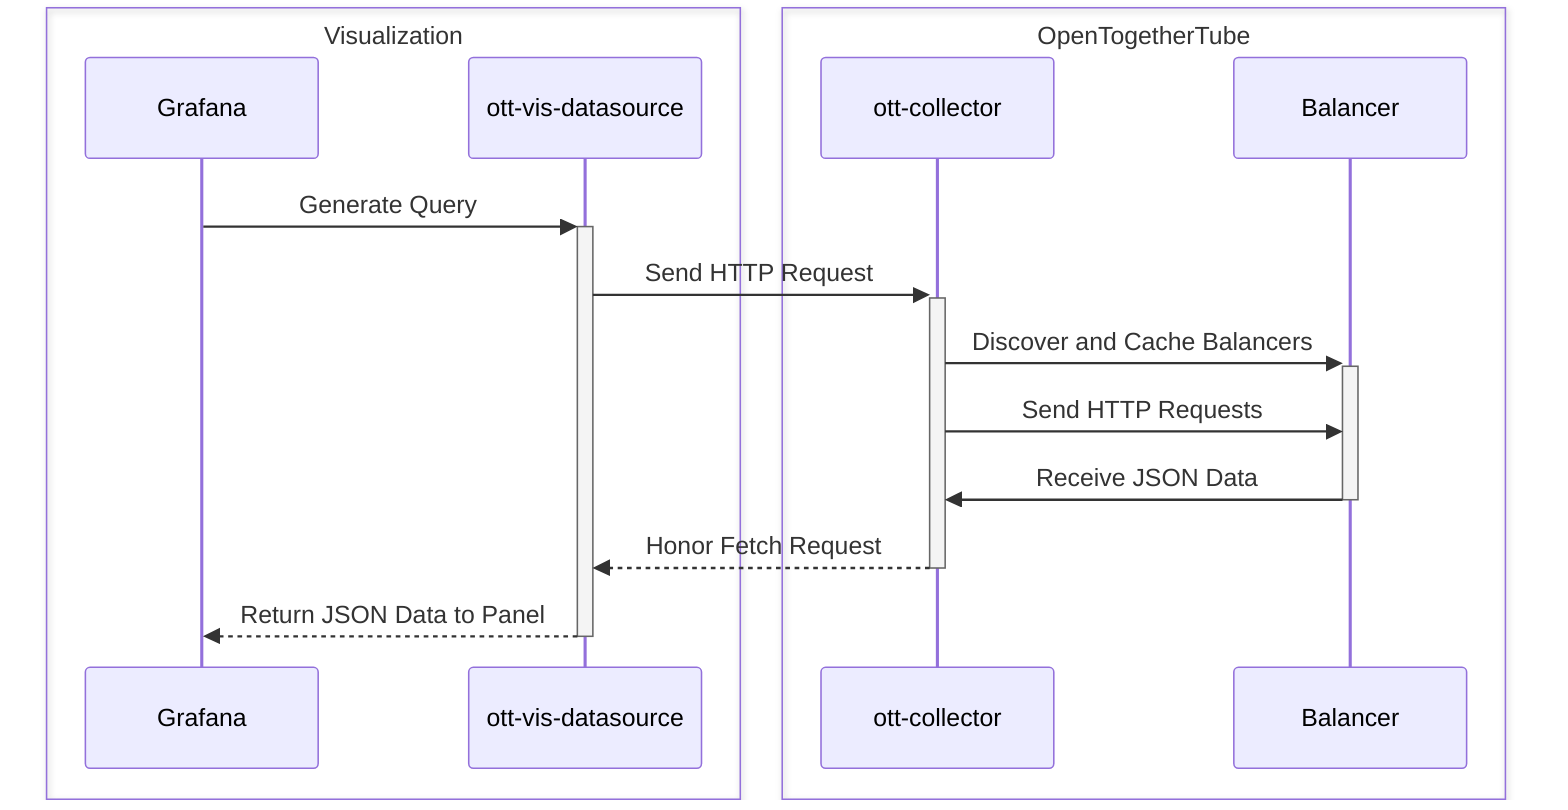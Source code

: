 sequenceDiagram
    box Visualization
    participant Grafana
    participant ott-vis-datasource
    end

    box OpenTogetherTube
    participant ott-collector
    participant Balancer
    end

    Grafana->>+ott-vis-datasource: Generate Query
    ott-vis-datasource->>+ott-collector: Send HTTP Request
    ott-collector->>+Balancer: Discover and Cache Balancers
    ott-collector->>Balancer: Send HTTP Requests
    Balancer->>-ott-collector: Receive JSON Data
    ott-collector-->>-ott-vis-datasource: Honor Fetch Request
    ott-vis-datasource-->>-Grafana: Return JSON Data to Panel